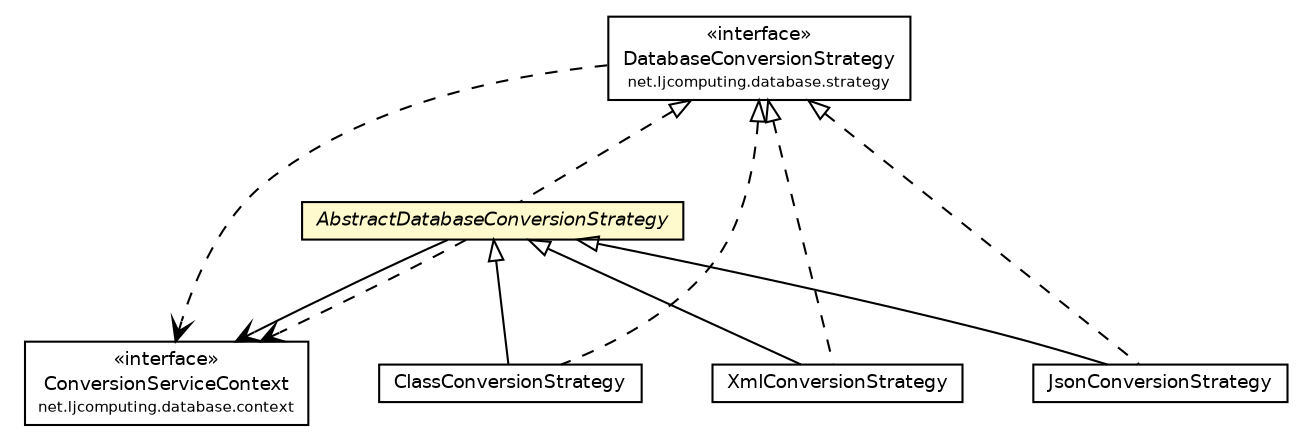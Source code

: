 #!/usr/local/bin/dot
#
# Class diagram 
# Generated by UMLGraph version R5_6 (http://www.umlgraph.org/)
#

digraph G {
	edge [fontname="Helvetica",fontsize=10,labelfontname="Helvetica",labelfontsize=10];
	node [fontname="Helvetica",fontsize=10,shape=plaintext];
	nodesep=0.25;
	ranksep=0.5;
	// net.ljcomputing.database.context.ConversionServiceContext
	c388 [label=<<table title="net.ljcomputing.database.context.ConversionServiceContext" border="0" cellborder="1" cellspacing="0" cellpadding="2" port="p" href="../../context/ConversionServiceContext.html">
		<tr><td><table border="0" cellspacing="0" cellpadding="1">
<tr><td align="center" balign="center"> &#171;interface&#187; </td></tr>
<tr><td align="center" balign="center"> ConversionServiceContext </td></tr>
<tr><td align="center" balign="center"><font point-size="7.0"> net.ljcomputing.database.context </font></td></tr>
		</table></td></tr>
		</table>>, URL="../../context/ConversionServiceContext.html", fontname="Helvetica", fontcolor="black", fontsize=9.0];
	// net.ljcomputing.database.strategy.impl.AbstractDatabaseConversionStrategy
	c394 [label=<<table title="net.ljcomputing.database.strategy.impl.AbstractDatabaseConversionStrategy" border="0" cellborder="1" cellspacing="0" cellpadding="2" port="p" bgcolor="lemonChiffon" href="./AbstractDatabaseConversionStrategy.html">
		<tr><td><table border="0" cellspacing="0" cellpadding="1">
<tr><td align="center" balign="center"><font face="Helvetica-Oblique"> AbstractDatabaseConversionStrategy </font></td></tr>
		</table></td></tr>
		</table>>, URL="./AbstractDatabaseConversionStrategy.html", fontname="Helvetica", fontcolor="black", fontsize=9.0];
	// net.ljcomputing.database.strategy.impl.ClassConversionStrategy
	c395 [label=<<table title="net.ljcomputing.database.strategy.impl.ClassConversionStrategy" border="0" cellborder="1" cellspacing="0" cellpadding="2" port="p" href="./ClassConversionStrategy.html">
		<tr><td><table border="0" cellspacing="0" cellpadding="1">
<tr><td align="center" balign="center"> ClassConversionStrategy </td></tr>
		</table></td></tr>
		</table>>, URL="./ClassConversionStrategy.html", fontname="Helvetica", fontcolor="black", fontsize=9.0];
	// net.ljcomputing.database.strategy.impl.XmlConversionStrategy
	c396 [label=<<table title="net.ljcomputing.database.strategy.impl.XmlConversionStrategy" border="0" cellborder="1" cellspacing="0" cellpadding="2" port="p" href="./XmlConversionStrategy.html">
		<tr><td><table border="0" cellspacing="0" cellpadding="1">
<tr><td align="center" balign="center"> XmlConversionStrategy </td></tr>
		</table></td></tr>
		</table>>, URL="./XmlConversionStrategy.html", fontname="Helvetica", fontcolor="black", fontsize=9.0];
	// net.ljcomputing.database.strategy.impl.JsonConversionStrategy
	c397 [label=<<table title="net.ljcomputing.database.strategy.impl.JsonConversionStrategy" border="0" cellborder="1" cellspacing="0" cellpadding="2" port="p" href="./JsonConversionStrategy.html">
		<tr><td><table border="0" cellspacing="0" cellpadding="1">
<tr><td align="center" balign="center"> JsonConversionStrategy </td></tr>
		</table></td></tr>
		</table>>, URL="./JsonConversionStrategy.html", fontname="Helvetica", fontcolor="black", fontsize=9.0];
	// net.ljcomputing.database.strategy.DatabaseConversionStrategy
	c398 [label=<<table title="net.ljcomputing.database.strategy.DatabaseConversionStrategy" border="0" cellborder="1" cellspacing="0" cellpadding="2" port="p" href="../DatabaseConversionStrategy.html">
		<tr><td><table border="0" cellspacing="0" cellpadding="1">
<tr><td align="center" balign="center"> &#171;interface&#187; </td></tr>
<tr><td align="center" balign="center"> DatabaseConversionStrategy </td></tr>
<tr><td align="center" balign="center"><font point-size="7.0"> net.ljcomputing.database.strategy </font></td></tr>
		</table></td></tr>
		</table>>, URL="../DatabaseConversionStrategy.html", fontname="Helvetica", fontcolor="black", fontsize=9.0];
	//net.ljcomputing.database.strategy.impl.AbstractDatabaseConversionStrategy implements net.ljcomputing.database.strategy.DatabaseConversionStrategy
	c398:p -> c394:p [dir=back,arrowtail=empty,style=dashed];
	//net.ljcomputing.database.strategy.impl.ClassConversionStrategy extends net.ljcomputing.database.strategy.impl.AbstractDatabaseConversionStrategy
	c394:p -> c395:p [dir=back,arrowtail=empty];
	//net.ljcomputing.database.strategy.impl.ClassConversionStrategy implements net.ljcomputing.database.strategy.DatabaseConversionStrategy
	c398:p -> c395:p [dir=back,arrowtail=empty,style=dashed];
	//net.ljcomputing.database.strategy.impl.XmlConversionStrategy extends net.ljcomputing.database.strategy.impl.AbstractDatabaseConversionStrategy
	c394:p -> c396:p [dir=back,arrowtail=empty];
	//net.ljcomputing.database.strategy.impl.XmlConversionStrategy implements net.ljcomputing.database.strategy.DatabaseConversionStrategy
	c398:p -> c396:p [dir=back,arrowtail=empty,style=dashed];
	//net.ljcomputing.database.strategy.impl.JsonConversionStrategy extends net.ljcomputing.database.strategy.impl.AbstractDatabaseConversionStrategy
	c394:p -> c397:p [dir=back,arrowtail=empty];
	//net.ljcomputing.database.strategy.impl.JsonConversionStrategy implements net.ljcomputing.database.strategy.DatabaseConversionStrategy
	c398:p -> c397:p [dir=back,arrowtail=empty,style=dashed];
	// net.ljcomputing.database.strategy.impl.AbstractDatabaseConversionStrategy NAVASSOC net.ljcomputing.database.context.ConversionServiceContext
	c394:p -> c388:p [taillabel="", label="", headlabel="", fontname="Helvetica", fontcolor="black", fontsize=10.0, color="black", arrowhead=open];
	// net.ljcomputing.database.strategy.impl.AbstractDatabaseConversionStrategy DEPEND net.ljcomputing.database.context.ConversionServiceContext
	c394:p -> c388:p [taillabel="", label="", headlabel="", fontname="Helvetica", fontcolor="black", fontsize=10.0, color="black", arrowhead=open, style=dashed];
	// net.ljcomputing.database.strategy.DatabaseConversionStrategy DEPEND net.ljcomputing.database.context.ConversionServiceContext
	c398:p -> c388:p [taillabel="", label="", headlabel="", fontname="Helvetica", fontcolor="black", fontsize=10.0, color="black", arrowhead=open, style=dashed];
}


